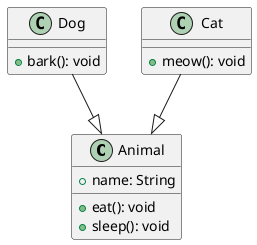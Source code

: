 @startuml Animal
class Animal {
    + name: String
    + eat(): void
    + sleep(): void
}

class Dog {
    + bark(): void
}

class Cat {
    + meow(): void
}

Dog --|> Animal
Cat --|> Animal

@enduml
